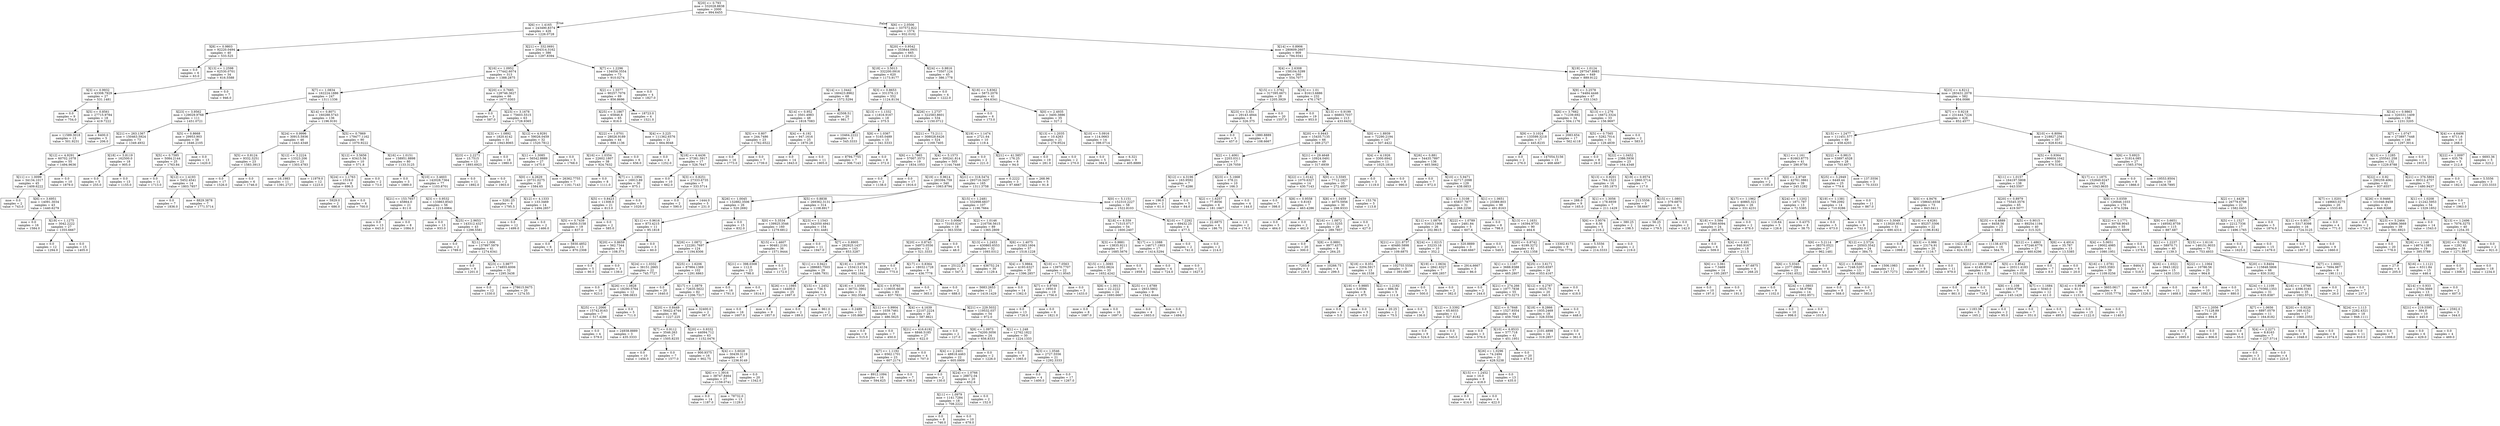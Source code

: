 digraph Tree {
node [shape=box] ;
0 [label="X[20] <= 0.793\nmse = 332028.8838\nsamples = 2000\nvalue = 994.6455"] ;
1 [label="X[6] <= 1.4165\nmse = 243490.8374\nsamples = 426\nvalue = 1226.0728"] ;
0 -> 1 [labeldistance=2.5, labelangle=45, headlabel="True"] ;
2 [label="X[8] <= 0.9803\nmse = 92220.0494\nsamples = 40\nvalue = 533.525"] ;
1 -> 2 ;
3 [label="mse = 0.0\nsamples = 6\nvalue = 63.0"] ;
2 -> 3 ;
4 [label="X[13] <= 1.2598\nmse = 62530.0701\nsamples = 34\nvalue = 616.5588"] ;
2 -> 4 ;
5 [label="X[3] <= 0.9932\nmse = 43308.7929\nsamples = 27\nvalue = 531.1481"] ;
4 -> 5 ;
6 [label="mse = 0.0\nsamples = 9\nvalue = 754.0"] ;
5 -> 6 ;
7 [label="X[5] <= 0.8561\nmse = 27715.9784\nsamples = 18\nvalue = 419.7222"] ;
5 -> 7 ;
8 [label="mse = 11589.3018\nsamples = 13\nvalue = 501.9231"] ;
7 -> 8 ;
9 [label="mse = 6400.0\nsamples = 5\nvalue = 206.0"] ;
7 -> 9 ;
10 [label="mse = 0.0\nsamples = 7\nvalue = 946.0"] ;
4 -> 10 ;
11 [label="X[21] <= 332.0691\nmse = 204314.3162\nsamples = 386\nvalue = 1297.8394"] ;
1 -> 11 ;
12 [label="X[16] <= 1.0952\nmse = 177442.6074\nsamples = 313\nvalue = 1388.2875"] ;
11 -> 12 ;
13 [label="X[7] <= 1.0834\nmse = 162224.1886\nsamples = 247\nvalue = 1311.1336"] ;
12 -> 13 ;
14 [label="X[23] <= 3.9562\nmse = 129029.9768\nsamples = 111\nvalue = 1451.0721"] ;
13 -> 14 ;
15 [label="X[21] <= 263.1367\nmse = 150463.5924\nsamples = 73\nvalue = 1349.4932"] ;
14 -> 15 ;
16 [label="X[12] <= 4.9291\nmse = 60702.1078\nsamples = 55\nvalue = 1494.9636"] ;
15 -> 16 ;
17 [label="X[11] <= 1.0099\nmse = 34134.1017\nsamples = 45\nvalue = 1409.6222"] ;
16 -> 17 ;
18 [label="mse = 0.0\nsamples = 2\nvalue = 743.0"] ;
17 -> 18 ;
19 [label="X[6] <= 3.6951\nmse = 14091.3034\nsamples = 43\nvalue = 1440.6279"] ;
17 -> 19 ;
20 [label="mse = 0.0\nsamples = 16\nvalue = 1584.0"] ;
19 -> 20 ;
21 [label="X[19] <= 1.1275\nmse = 3042.2222\nsamples = 27\nvalue = 1355.6667"] ;
19 -> 21 ;
22 [label="mse = 0.0\nsamples = 12\nvalue = 1294.0"] ;
21 -> 22 ;
23 [label="mse = 0.0\nsamples = 15\nvalue = 1405.0"] ;
21 -> 23 ;
24 [label="mse = 0.0\nsamples = 10\nvalue = 1879.0"] ;
16 -> 24 ;
25 [label="X[18] <= 5.8119\nmse = 162500.0\nsamples = 18\nvalue = 905.0"] ;
15 -> 25 ;
26 [label="mse = 0.0\nsamples = 5\nvalue = 255.0"] ;
25 -> 26 ;
27 [label="mse = 0.0\nsamples = 13\nvalue = 1155.0"] ;
25 -> 27 ;
28 [label="X[5] <= 0.8668\nmse = 29953.903\nsamples = 38\nvalue = 1646.2105"] ;
14 -> 28 ;
29 [label="X[5] <= 0.7585\nmse = 5084.2144\nsamples = 25\nvalue = 1763.84"] ;
28 -> 29 ;
30 [label="mse = 0.0\nsamples = 11\nvalue = 1713.0"] ;
29 -> 30 ;
31 [label="X[12] <= 1.4193\nmse = 5452.4541\nsamples = 14\nvalue = 1803.7857"] ;
29 -> 31 ;
32 [label="mse = 0.0\nsamples = 7\nvalue = 1836.0"] ;
31 -> 32 ;
33 [label="mse = 8829.3878\nsamples = 7\nvalue = 1771.5714"] ;
31 -> 33 ;
34 [label="mse = 0.0\nsamples = 13\nvalue = 1420.0"] ;
28 -> 34 ;
35 [label="X[14] <= 0.8071\nmse = 160288.5743\nsamples = 136\nvalue = 1196.9191"] ;
13 -> 35 ;
36 [label="X[24] <= 0.9996\nmse = 30915.5936\nsamples = 46\nvalue = 1443.4348"] ;
35 -> 36 ;
37 [label="X[5] <= 0.8124\nmse = 9332.3251\nsamples = 23\nvalue = 1583.3913"] ;
36 -> 37 ;
38 [label="mse = 0.0\nsamples = 17\nvalue = 1526.0"] ;
37 -> 38 ;
39 [label="mse = 0.0\nsamples = 6\nvalue = 1746.0"] ;
37 -> 39 ;
40 [label="X[12] <= 3.2224\nmse = 13323.206\nsamples = 23\nvalue = 1303.4783"] ;
36 -> 40 ;
41 [label="mse = 16.1983\nsamples = 11\nvalue = 1391.2727"] ;
40 -> 41 ;
42 [label="mse = 11979.0\nsamples = 12\nvalue = 1223.0"] ;
40 -> 42 ;
43 [label="X[5] <= 0.7869\nmse = 179477.1162\nsamples = 90\nvalue = 1070.9222"] ;
35 -> 43 ;
44 [label="X[12] <= 3.5656\nmse = 63415.56\nsamples = 10\nvalue = 571.8"] ;
43 -> 44 ;
45 [label="X[24] <= 1.1763\nmse = 1519.0\nsamples = 8\nvalue = 696.5"] ;
44 -> 45 ;
46 [label="mse = 5929.0\nsamples = 2\nvalue = 686.0"] ;
45 -> 46 ;
47 [label="mse = 0.0\nsamples = 6\nvalue = 700.0"] ;
45 -> 47 ;
48 [label="mse = 0.0\nsamples = 2\nvalue = 73.0"] ;
44 -> 48 ;
49 [label="X[16] <= 1.0151\nmse = 158951.8898\nsamples = 80\nvalue = 1133.3125"] ;
43 -> 49 ;
50 [label="mse = 0.0\nsamples = 3\nvalue = 1889.0"] ;
49 -> 50 ;
51 [label="X[10] <= 3.4603\nmse = 142028.7364\nsamples = 77\nvalue = 1103.8701"] ;
49 -> 51 ;
52 [label="X[21] <= 153.7657\nmse = 45864.0\nsamples = 21\nvalue = 811.0"] ;
51 -> 52 ;
53 [label="mse = 0.0\nsamples = 13\nvalue = 643.0"] ;
52 -> 53 ;
54 [label="mse = 0.0\nsamples = 8\nvalue = 1084.0"] ;
52 -> 54 ;
55 [label="X[3] <= 0.9532\nmse = 133863.8543\nsamples = 56\nvalue = 1213.6964"] ;
51 -> 55 ;
56 [label="mse = 0.0\nsamples = 13\nvalue = 933.0"] ;
55 -> 56 ;
57 [label="X[25] <= 2.9653\nmse = 143312.4327\nsamples = 43\nvalue = 1298.5581"] ;
55 -> 57 ;
58 [label="mse = 0.0\nsamples = 2\nvalue = 1789.0"] ;
57 -> 58 ;
59 [label="X[11] <= 1.006\nmse = 137997.5979\nsamples = 41\nvalue = 1274.6341"] ;
57 -> 59 ;
60 [label="mse = 0.0\nsamples = 9\nvalue = 1201.0"] ;
59 -> 60 ;
61 [label="X[23] <= 3.9877\nmse = 174855.6006\nsamples = 32\nvalue = 1295.3438"] ;
59 -> 61 ;
62 [label="mse = 0.0\nsamples = 12\nvalue = 1330.0"] ;
61 -> 62 ;
63 [label="mse = 278615.9475\nsamples = 20\nvalue = 1274.55"] ;
61 -> 63 ;
64 [label="X[20] <= 0.7685\nmse = 128746.3627\nsamples = 66\nvalue = 1677.0303"] ;
12 -> 64 ;
65 [label="mse = 0.0\nsamples = 3\nvalue = 587.0"] ;
64 -> 65 ;
66 [label="X[23] <= 3.1678\nmse = 75603.5515\nsamples = 63\nvalue = 1728.9365"] ;
64 -> 66 ;
67 [label="X[3] <= 1.0892\nmse = 1820.4142\nsamples = 31\nvalue = 1943.8065"] ;
66 -> 67 ;
68 [label="X[23] <= 2.2271\nmse = 15.7515\nsamples = 13\nvalue = 1893.6923"] ;
67 -> 68 ;
69 [label="mse = 0.0\nsamples = 11\nvalue = 1892.0"] ;
68 -> 69 ;
70 [label="mse = 0.0\nsamples = 2\nvalue = 1903.0"] ;
68 -> 70 ;
71 [label="mse = 0.0\nsamples = 18\nvalue = 1980.0"] ;
67 -> 71 ;
72 [label="X[12] <= 4.9291\nmse = 59026.0459\nsamples = 32\nvalue = 1520.7812"] ;
66 -> 72 ;
73 [label="X[1] <= 1.3085\nmse = 56542.8889\nsamples = 27\nvalue = 1475.0"] ;
72 -> 73 ;
74 [label="X[0] <= 4.2629\nmse = 20731.0275\nsamples = 20\nvalue = 1584.65"] ;
73 -> 74 ;
75 [label="mse = 5281.25\nsamples = 6\nvalue = 1795.5"] ;
74 -> 75 ;
76 [label="X[12] <= 4.1333\nmse = 133.3469\nsamples = 14\nvalue = 1494.2857"] ;
74 -> 76 ;
77 [label="mse = 0.0\nsamples = 12\nvalue = 1499.0"] ;
76 -> 77 ;
78 [label="mse = 0.0\nsamples = 2\nvalue = 1466.0"] ;
76 -> 78 ;
79 [label="mse = 26362.7755\nsamples = 7\nvalue = 1161.7143"] ;
73 -> 79 ;
80 [label="mse = 0.0\nsamples = 5\nvalue = 1768.0"] ;
72 -> 80 ;
81 [label="X[7] <= 1.2296\nmse = 134056.3554\nsamples = 73\nvalue = 910.0274"] ;
11 -> 81 ;
82 [label="X[2] <= 1.5577\nmse = 90257.7076\nsamples = 69\nvalue = 856.8696"] ;
81 -> 82 ;
83 [label="X[25] <= 3.1867\nmse = 65846.8\nsamples = 65\nvalue = 816.0"] ;
82 -> 83 ;
84 [label="X[22] <= 1.0701\nmse = 28026.9189\nsamples = 44\nvalue = 888.1136"] ;
83 -> 84 ;
85 [label="X[16] <= 1.0354\nmse = 22602.1807\nsamples = 38\nvalue = 924.7632"] ;
84 -> 85 ;
86 [label="mse = 0.0\nsamples = 8\nvalue = 1111.0"] ;
85 -> 86 ;
87 [label="X[7] <= 1.1954\nmse = 16913.89\nsamples = 30\nvalue = 875.1"] ;
85 -> 87 ;
88 [label="X[5] <= 0.8423\nmse = 11308.0\nsamples = 21\nvalue = 813.0"] ;
87 -> 88 ;
89 [label="X[5] <= 0.7439\nmse = 6450.3158\nsamples = 19\nvalue = 837.0"] ;
88 -> 89 ;
90 [label="mse = 0.0\nsamples = 6\nvalue = 765.0"] ;
89 -> 90 ;
91 [label="mse = 5930.4852\nsamples = 13\nvalue = 870.2308"] ;
89 -> 91 ;
92 [label="mse = 0.0\nsamples = 2\nvalue = 585.0"] ;
88 -> 92 ;
93 [label="mse = 0.0\nsamples = 9\nvalue = 1020.0"] ;
87 -> 93 ;
94 [label="mse = 0.0\nsamples = 6\nvalue = 656.0"] ;
84 -> 94 ;
95 [label="X[4] <= 3.225\nmse = 111362.6576\nsamples = 21\nvalue = 664.9048"] ;
83 -> 95 ;
96 [label="mse = 0.0\nsamples = 4\nvalue = 1252.0"] ;
95 -> 96 ;
97 [label="X[18] <= 4.4436\nmse = 37381.5917\nsamples = 17\nvalue = 526.7647"] ;
95 -> 97 ;
98 [label="mse = 0.0\nsamples = 10\nvalue = 662.0"] ;
97 -> 98 ;
99 [label="X[3] <= 0.8251\nmse = 27333.6735\nsamples = 7\nvalue = 333.5714"] ;
97 -> 99 ;
100 [label="mse = 0.0\nsamples = 2\nvalue = 590.0"] ;
99 -> 100 ;
101 [label="mse = 1444.0\nsamples = 5\nvalue = 231.0"] ;
99 -> 101 ;
102 [label="mse = 18723.0\nsamples = 4\nvalue = 1521.0"] ;
82 -> 102 ;
103 [label="mse = 0.0\nsamples = 4\nvalue = 1827.0"] ;
81 -> 103 ;
104 [label="X[6] <= 2.0506\nmse = 337572.822\nsamples = 1574\nvalue = 932.0102"] ;
0 -> 104 [labeldistance=2.5, labelangle=-45, headlabel="False"] ;
105 [label="X[20] <= 0.9542\nmse = 353844.0931\nsamples = 665\nvalue = 1120.612"] ;
104 -> 105 ;
106 [label="X[18] <= 3.5013\nmse = 332200.0916\nsamples = 620\nvalue = 1173.9177"] ;
105 -> 106 ;
107 [label="X[14] <= 1.0442\nmse = 160423.8962\nsamples = 68\nvalue = 1572.5294"] ;
106 -> 107 ;
108 [label="X[14] <= 0.952\nmse = 3501.4983\nsamples = 48\nvalue = 1818.7083"] ;
107 -> 108 ;
109 [label="X[5] <= 0.807\nmse = 244.7486\nsamples = 23\nvalue = 1762.6522"] ;
108 -> 109 ;
110 [label="mse = 0.0\nsamples = 16\nvalue = 1773.0"] ;
109 -> 110 ;
111 [label="mse = 0.0\nsamples = 7\nvalue = 1739.0"] ;
109 -> 111 ;
112 [label="X[4] <= 6.192\nmse = 947.1616\nsamples = 25\nvalue = 1870.28"] ;
108 -> 112 ;
113 [label="mse = 0.0\nsamples = 14\nvalue = 1843.0"] ;
112 -> 113 ;
114 [label="mse = 0.0\nsamples = 11\nvalue = 1905.0"] ;
112 -> 114 ;
115 [label="mse = 42508.51\nsamples = 20\nvalue = 981.7"] ;
107 -> 115 ;
116 [label="X[3] <= 0.8653\nmse = 331376.13\nsamples = 552\nvalue = 1124.8134"] ;
106 -> 116 ;
117 [label="X[13] <= 1.1332\nmse = 11816.9167\nsamples = 18\nvalue = 375.5"] ;
116 -> 117 ;
118 [label="mse = 10464.2222\nsamples = 3\nvalue = 545.3333"] ;
117 -> 118 ;
119 [label="X[8] <= 1.0367\nmse = 5165.0489\nsamples = 15\nvalue = 341.5333"] ;
117 -> 119 ;
120 [label="mse = 8794.7755\nsamples = 7\nvalue = 306.7143"] ;
119 -> 120 ;
121 [label="mse = 0.0\nsamples = 8\nvalue = 372.0"] ;
119 -> 121 ;
122 [label="X[26] <= 1.2737\nmse = 322583.8601\nsamples = 534\nvalue = 1150.0712"] ;
116 -> 122 ;
123 [label="X[21] <= 73.2111\nmse = 308028.6426\nsamples = 524\nvalue = 1169.7405"] ;
122 -> 123 ;
124 [label="X[6] <= 1.7665\nmse = 57007.3573\nsamples = 19\nvalue = 1834.1053"] ;
123 -> 124 ;
125 [label="mse = 0.0\nsamples = 2\nvalue = 1138.0"] ;
124 -> 125 ;
126 [label="mse = 0.0\nsamples = 17\nvalue = 1916.0"] ;
124 -> 126 ;
127 [label="X[4] <= 5.1573\nmse = 300241.814\nsamples = 505\nvalue = 1144.7446"] ;
123 -> 127 ;
128 [label="X[19] <= 0.9614\nmse = 283394.759\nsamples = 340\nvalue = 1063.8794"] ;
127 -> 128 ;
129 [label="X[26] <= 1.0045\nmse = 132882.3506\nsamples = 26\nvalue = 520.2692"] ;
128 -> 129 ;
130 [label="X[11] <= 0.9616\nmse = 873.4215\nsamples = 11\nvalue = 95.1818"] ;
129 -> 130 ;
131 [label="X[20] <= 0.8659\nmse = 562.7344\nsamples = 8\nvalue = 108.375"] ;
130 -> 131 ;
132 [label="mse = 0.0\nsamples = 5\nvalue = 90.0"] ;
131 -> 132 ;
133 [label="mse = 0.0\nsamples = 3\nvalue = 139.0"] ;
131 -> 133 ;
134 [label="mse = 0.0\nsamples = 3\nvalue = 60.0"] ;
130 -> 134 ;
135 [label="mse = 0.0\nsamples = 15\nvalue = 832.0"] ;
129 -> 135 ;
136 [label="X[5] <= 0.8838\nmse = 269362.3131\nsamples = 314\nvalue = 1108.8917"] ;
128 -> 136 ;
137 [label="X[0] <= 5.3534\nmse = 139925.3546\nsamples = 160\nvalue = 1279.6812"] ;
136 -> 137 ;
138 [label="X[26] <= 1.0872\nmse = 122281.7697\nsamples = 124\nvalue = 1194.8306"] ;
137 -> 138 ;
139 [label="X[24] <= 1.0332\nmse = 36151.2665\nsamples = 22\nvalue = 745.7727"] ;
138 -> 139 ;
140 [label="mse = 0.0\nsamples = 10\nvalue = 923.0"] ;
139 -> 140 ;
141 [label="X[26] <= 1.0828\nmse = 18290.5764\nsamples = 12\nvalue = 598.0833"] ;
139 -> 141 ;
142 [label="X[25] <= 1.2066\nmse = 15742.8163\nsamples = 7\nvalue = 517.4286"] ;
141 -> 142 ;
143 [label="mse = 0.0\nsamples = 4\nvalue = 579.0"] ;
142 -> 143 ;
144 [label="mse = 24938.8889\nsamples = 3\nvalue = 435.3333"] ;
142 -> 144 ;
145 [label="mse = 0.0\nsamples = 5\nvalue = 711.0"] ;
141 -> 145 ;
146 [label="X[25] <= 1.6206\nmse = 87984.1369\nsamples = 102\nvalue = 1291.6863"] ;
138 -> 146 ;
147 [label="mse = 0.0\nsamples = 20\nvalue = 1640.0"] ;
146 -> 147 ;
148 [label="X[17] <= 1.0879\nmse = 72635.5622\nsamples = 82\nvalue = 1206.7317"] ;
146 -> 148 ;
149 [label="X[20] <= 0.8449\nmse = 56422.4744\nsamples = 80\nvalue = 1227.225"] ;
148 -> 149 ;
150 [label="X[7] <= 0.9112\nmse = 3546.263\nsamples = 17\nvalue = 1505.8235"] ;
149 -> 150 ;
151 [label="mse = 0.0\nsamples = 10\nvalue = 1456.0"] ;
150 -> 151 ;
152 [label="mse = 0.0\nsamples = 7\nvalue = 1577.0"] ;
150 -> 152 ;
153 [label="X[20] <= 0.9332\nmse = 44094.712\nsamples = 63\nvalue = 1152.0476"] ;
149 -> 153 ;
154 [label="mse = 900.9375\nsamples = 16\nvalue = 902.75"] ;
153 -> 154 ;
155 [label="X[4] <= 3.6028\nmse = 30439.3119\nsamples = 47\nvalue = 1236.9149"] ;
153 -> 155 ;
156 [label="X[6] <= 1.3916\nmse = 38747.8464\nsamples = 27\nvalue = 1159.0741"] ;
155 -> 156 ;
157 [label="mse = 0.0\nsamples = 14\nvalue = 1187.0"] ;
156 -> 157 ;
158 [label="mse = 78732.0\nsamples = 13\nvalue = 1129.0"] ;
156 -> 158 ;
159 [label="mse = 0.0\nsamples = 20\nvalue = 1342.0"] ;
155 -> 159 ;
160 [label="mse = 32400.0\nsamples = 2\nvalue = 387.0"] ;
148 -> 160 ;
161 [label="X[15] <= 1.4607\nmse = 90481.2191\nsamples = 36\nvalue = 1571.9444"] ;
137 -> 161 ;
162 [label="X[21] <= 398.0308\nmse = 112.0\nsamples = 23\nvalue = 1798.0"] ;
161 -> 162 ;
163 [label="mse = 0.0\nsamples = 16\nvalue = 1791.0"] ;
162 -> 163 ;
164 [label="mse = 0.0\nsamples = 7\nvalue = 1814.0"] ;
162 -> 164 ;
165 [label="mse = 0.0\nsamples = 13\nvalue = 1172.0"] ;
161 -> 165 ;
166 [label="X[23] <= 1.1543\nmse = 342050.4941\nsamples = 154\nvalue = 931.4481"] ;
136 -> 166 ;
167 [label="mse = 0.0\nsamples = 11\nvalue = 1947.0"] ;
166 -> 167 ;
168 [label="X[7] <= 0.8905\nmse = 282925.1437\nsamples = 143\nvalue = 853.3287"] ;
166 -> 168 ;
169 [label="X[11] <= 0.9421\nmse = 288683.7503\nsamples = 29\nvalue = 1486.7931"] ;
168 -> 169 ;
170 [label="X[26] <= 1.1985\nmse = 14400.0\nsamples = 25\nvalue = 1697.0"] ;
169 -> 170 ;
171 [label="mse = 0.0\nsamples = 16\nvalue = 1607.0"] ;
170 -> 171 ;
172 [label="mse = 0.0\nsamples = 9\nvalue = 1857.0"] ;
170 -> 172 ;
173 [label="X[15] <= 1.2452\nmse = 736.5\nsamples = 4\nvalue = 173.0"] ;
169 -> 173 ;
174 [label="mse = 0.0\nsamples = 2\nvalue = 189.0"] ;
173 -> 174 ;
175 [label="mse = 961.0\nsamples = 2\nvalue = 157.0"] ;
173 -> 175 ;
176 [label="X[19] <= 1.0979\nmse = 153413.4134\nsamples = 114\nvalue = 692.1842"] ;
168 -> 176 ;
177 [label="X[19] <= 1.0356\nmse = 36731.3902\nsamples = 31\nvalue = 302.3548"] ;
176 -> 177 ;
178 [label="mse = 0.2489\nsamples = 15\nvalue = 105.8667"] ;
177 -> 178 ;
179 [label="X[11] <= 0.9904\nmse = 1039.7461\nsamples = 16\nvalue = 486.5625"] ;
177 -> 179 ;
180 [label="mse = 0.0\nsamples = 9\nvalue = 515.0"] ;
179 -> 180 ;
181 [label="mse = 0.0\nsamples = 7\nvalue = 450.0"] ;
179 -> 181 ;
182 [label="X[3] <= 0.9763\nmse = 119035.6638\nsamples = 83\nvalue = 837.7831"] ;
176 -> 182 ;
183 [label="X[4] <= 4.1639\nmse = 22107.2224\nsamples = 29\nvalue = 587.8621"] ;
182 -> 183 ;
184 [label="X[21] <= 416.6192\nmse = 6846.5185\nsamples = 27\nvalue = 622.0"] ;
183 -> 184 ;
185 [label="X[7] <= 1.1192\nmse = 6562.1701\nsamples = 23\nvalue = 607.2174"] ;
184 -> 185 ;
186 [label="mse = 8912.1094\nsamples = 16\nvalue = 594.625"] ;
185 -> 186 ;
187 [label="mse = 0.0\nsamples = 7\nvalue = 636.0"] ;
185 -> 187 ;
188 [label="mse = 0.0\nsamples = 4\nvalue = 707.0"] ;
184 -> 188 ;
189 [label="mse = 0.0\nsamples = 2\nvalue = 127.0"] ;
183 -> 189 ;
190 [label="X[21] <= 229.5032\nmse = 119532.037\nsamples = 54\nvalue = 972.0"] ;
182 -> 190 ;
191 [label="X[8] <= 1.0973\nmse = 74200.3056\nsamples = 24\nvalue = 656.8333"] ;
190 -> 191 ;
192 [label="X[4] <= 2.2401\nmse = 48818.4463\nsamples = 22\nvalue = 605.0909"] ;
191 -> 192 ;
193 [label="mse = 0.0\nsamples = 2\nvalue = 130.0"] ;
192 -> 193 ;
194 [label="X[24] <= 1.0766\nmse = 28872.04\nsamples = 20\nvalue = 652.6"] ;
192 -> 194 ;
195 [label="X[11] <= 1.0979\nmse = 1141.7284\nsamples = 18\nvalue = 708.2222"] ;
194 -> 195 ;
196 [label="mse = 0.0\nsamples = 8\nvalue = 746.0"] ;
195 -> 196 ;
197 [label="mse = 0.0\nsamples = 10\nvalue = 678.0"] ;
195 -> 197 ;
198 [label="mse = 0.0\nsamples = 2\nvalue = 152.0"] ;
194 -> 198 ;
199 [label="mse = 0.0\nsamples = 2\nvalue = 1226.0"] ;
191 -> 199 ;
200 [label="X[1] <= 1.248\nmse = 12762.1822\nsamples = 30\nvalue = 1224.1333"] ;
190 -> 200 ;
201 [label="mse = 0.0\nsamples = 9\nvalue = 1065.0"] ;
200 -> 201 ;
202 [label="X[3] <= 1.0546\nmse = 2727.5556\nsamples = 21\nvalue = 1292.3333"] ;
200 -> 202 ;
203 [label="mse = 0.0\nsamples = 4\nvalue = 1400.0"] ;
202 -> 203 ;
204 [label="mse = 0.0\nsamples = 17\nvalue = 1267.0"] ;
202 -> 204 ;
205 [label="X[21] <= 318.5474\nmse = 293716.3437\nsamples = 165\nvalue = 1311.3758"] ;
127 -> 205 ;
206 [label="X[15] <= 1.2481\nmse = 332998.6837\nsamples = 107\nvalue = 1196.7664"] ;
205 -> 206 ;
207 [label="X[12] <= 3.0068\nmse = 73103.0247\nsamples = 18\nvalue = 363.5556"] ;
206 -> 207 ;
208 [label="X[20] <= 0.8743\nmse = 34973.0556\nsamples = 12\nvalue = 521.3333"] ;
207 -> 208 ;
209 [label="mse = 0.0\nsamples = 3\nvalue = 775.0"] ;
208 -> 209 ;
210 [label="X[17] <= 0.8364\nmse = 18032.1728\nsamples = 9\nvalue = 436.7778"] ;
208 -> 210 ;
211 [label="mse = 0.0\nsamples = 7\nvalue = 365.0"] ;
210 -> 211 ;
212 [label="mse = 0.0\nsamples = 2\nvalue = 688.0"] ;
210 -> 212 ;
213 [label="mse = 0.0\nsamples = 6\nvalue = 48.0"] ;
207 -> 213 ;
214 [label="X[2] <= 1.0146\nmse = 216756.5615\nsamples = 89\nvalue = 1365.2809"] ;
206 -> 214 ;
215 [label="X[13] <= 1.2453\nmse = 430865.6553\nsamples = 32\nvalue = 1093.0312"] ;
214 -> 215 ;
216 [label="mse = 25122.25\nsamples = 2\nvalue = 547.5"] ;
215 -> 216 ;
217 [label="mse = 436752.24\nsamples = 30\nvalue = 1129.4"] ;
215 -> 217 ;
218 [label="X[6] <= 1.4075\nmse = 31583.1604\nsamples = 57\nvalue = 1518.1228"] ;
214 -> 218 ;
219 [label="X[4] <= 5.9864\nmse = 4193.6327\nsamples = 35\nvalue = 1396.2857"] ;
218 -> 219 ;
220 [label="mse = 5683.2653\nsamples = 21\nvalue = 1419.1429"] ;
219 -> 220 ;
221 [label="mse = 0.0\nsamples = 14\nvalue = 1362.0"] ;
219 -> 221 ;
222 [label="X[10] <= 7.0563\nmse = 13970.7707\nsamples = 22\nvalue = 1711.9545"] ;
218 -> 222 ;
223 [label="X[7] <= 0.9769\nmse = 1950.0\nsamples = 19\nvalue = 1756.0"] ;
222 -> 223 ;
224 [label="mse = 0.0\nsamples = 13\nvalue = 1726.0"] ;
223 -> 224 ;
225 [label="mse = 0.0\nsamples = 6\nvalue = 1821.0"] ;
223 -> 225 ;
226 [label="mse = 0.0\nsamples = 3\nvalue = 1433.0"] ;
222 -> 226 ;
227 [label="X[0] <= 5.1151\nmse = 152310.2227\nsamples = 58\nvalue = 1522.8103"] ;
205 -> 227 ;
228 [label="X[18] <= 8.559\nmse = 71515.0717\nsamples = 54\nvalue = 1600.2407"] ;
227 -> 228 ;
229 [label="X[3] <= 0.9881\nmse = 13835.9211\nsamples = 37\nvalue = 1685.5676"] ;
228 -> 229 ;
230 [label="X[15] <= 1.3093\nmse = 5352.0624\nsamples = 33\nvalue = 1652.4242"] ;
229 -> 230 ;
231 [label="X[8] <= 1.0013\nmse = 22.2222\nsamples = 24\nvalue = 1693.6667"] ;
230 -> 231 ;
232 [label="mse = 0.0\nsamples = 8\nvalue = 1687.0"] ;
231 -> 232 ;
233 [label="mse = 0.0\nsamples = 16\nvalue = 1697.0"] ;
231 -> 233 ;
234 [label="X[25] <= 1.6789\nmse = 2933.5802\nsamples = 9\nvalue = 1542.4444"] ;
230 -> 234 ;
235 [label="mse = 0.0\nsamples = 4\nvalue = 1603.0"] ;
234 -> 235 ;
236 [label="mse = 0.0\nsamples = 5\nvalue = 1494.0"] ;
234 -> 236 ;
237 [label="mse = 0.0\nsamples = 4\nvalue = 1959.0"] ;
229 -> 237 ;
238 [label="X[17] <= 1.1088\nmse = 146717.1903\nsamples = 17\nvalue = 1414.5294"] ;
228 -> 238 ;
239 [label="mse = 0.0\nsamples = 4\nvalue = 724.0"] ;
238 -> 239 ;
240 [label="mse = 0.0\nsamples = 13\nvalue = 1627.0"] ;
238 -> 240 ;
241 [label="X[10] <= 7.2292\nmse = 69432.25\nsamples = 4\nvalue = 477.5"] ;
227 -> 241 ;
242 [label="mse = 0.0\nsamples = 2\nvalue = 741.0"] ;
241 -> 242 ;
243 [label="mse = 0.0\nsamples = 2\nvalue = 214.0"] ;
241 -> 243 ;
244 [label="X[19] <= 1.1474\nmse = 2721.64\nsamples = 10\nvalue = 119.4"] ;
122 -> 244 ;
245 [label="mse = 0.0\nsamples = 2\nvalue = 221.0"] ;
244 -> 245 ;
246 [label="X[21] <= 41.5857\nmse = 176.25\nsamples = 8\nvalue = 94.0"] ;
244 -> 246 ;
247 [label="mse = 0.2222\nsamples = 3\nvalue = 97.6667"] ;
246 -> 247 ;
248 [label="mse = 268.96\nsamples = 5\nvalue = 91.8"] ;
246 -> 248 ;
249 [label="X[24] <= 0.9816\nmse = 73507.124\nsamples = 45\nvalue = 386.1778"] ;
105 -> 249 ;
250 [label="mse = 0.0\nsamples = 4\nvalue = 1222.0"] ;
249 -> 250 ;
251 [label="X[18] <= 5.8362\nmse = 5873.2076\nsamples = 41\nvalue = 304.6341"] ;
249 -> 251 ;
252 [label="mse = 0.0\nsamples = 6\nvalue = 173.0"] ;
251 -> 252 ;
253 [label="X[0] <= 2.4935\nmse = 3400.3886\nsamples = 35\nvalue = 327.2"] ;
251 -> 253 ;
254 [label="X[13] <= 1.2035\nmse = 10.4263\nsamples = 21\nvalue = 279.9524"] ;
253 -> 254 ;
255 [label="mse = 0.0\nsamples = 19\nvalue = 281.0"] ;
254 -> 255 ;
256 [label="mse = 0.0\nsamples = 2\nvalue = 270.0"] ;
254 -> 256 ;
257 [label="X[10] <= 5.0916\nmse = 114.0663\nsamples = 14\nvalue = 398.0714"] ;
253 -> 257 ;
258 [label="mse = 0.0\nsamples = 5\nvalue = 384.0"] ;
257 -> 258 ;
259 [label="mse = 6.321\nsamples = 9\nvalue = 405.8889"] ;
257 -> 259 ;
260 [label="X[14] <= 0.8906\nmse = 280609.2607\nsamples = 909\nvalue = 794.0341"] ;
104 -> 260 ;
261 [label="X[4] <= 2.6308\nmse = 158104.5299\nsamples = 260\nvalue = 554.7077"] ;
260 -> 261 ;
262 [label="X[15] <= 1.3762\nmse = 317395.6671\nsamples = 28\nvalue = 1205.3929"] ;
261 -> 262 ;
263 [label="X[23] <= 3.331\nmse = 29143.4844\nsamples = 8\nvalue = 326.375"] ;
262 -> 263 ;
264 [label="mse = 0.0\nsamples = 5\nvalue = 457.0"] ;
263 -> 264 ;
265 [label="mse = 1880.8889\nsamples = 3\nvalue = 108.6667"] ;
263 -> 265 ;
266 [label="mse = 0.0\nsamples = 20\nvalue = 1557.0"] ;
262 -> 266 ;
267 [label="X[16] <= 1.01\nmse = 81613.6886\nsamples = 232\nvalue = 476.1767"] ;
261 -> 267 ;
268 [label="mse = 0.0\nsamples = 19\nvalue = 953.0"] ;
267 -> 268 ;
269 [label="X[13] <= 0.9199\nmse = 66803.7037\nsamples = 213\nvalue = 433.6432"] ;
267 -> 269 ;
270 [label="X[20] <= 0.9443\nmse = 15435.7135\nsamples = 66\nvalue = 269.2727"] ;
269 -> 270 ;
271 [label="X[2] <= 1.4061\nmse = 2203.0311\nsamples = 17\nvalue = 129.7059"] ;
270 -> 271 ;
272 [label="X[12] <= 4.3196\nmse = 163.9592\nsamples = 7\nvalue = 77.4286"] ;
271 -> 272 ;
273 [label="mse = 196.0\nsamples = 2\nvalue = 61.0"] ;
272 -> 273 ;
274 [label="mse = 0.0\nsamples = 5\nvalue = 84.0"] ;
272 -> 274 ;
275 [label="X[23] <= 5.1668\nmse = 378.21\nsamples = 10\nvalue = 166.3"] ;
271 -> 275 ;
276 [label="X[2] <= 1.6257\nmse = 77.8056\nsamples = 6\nvalue = 181.1667"] ;
275 -> 276 ;
277 [label="mse = 22.6875\nsamples = 4\nvalue = 186.75"] ;
276 -> 277 ;
278 [label="mse = 1.0\nsamples = 2\nvalue = 170.0"] ;
276 -> 278 ;
279 [label="mse = 0.0\nsamples = 4\nvalue = 144.0"] ;
275 -> 279 ;
280 [label="X[21] <= 29.4648\nmse = 10924.0491\nsamples = 49\nvalue = 317.6939"] ;
270 -> 280 ;
281 [label="X[22] <= 1.0142\nmse = 1070.6327\nsamples = 14\nvalue = 430.7143"] ;
280 -> 281 ;
282 [label="mse = 0.0\nsamples = 7\nvalue = 398.0"] ;
281 -> 282 ;
283 [label="X[8] <= 0.9558\nmse = 0.8163\nsamples = 7\nvalue = 463.4286"] ;
281 -> 283 ;
284 [label="mse = 0.0\nsamples = 5\nvalue = 464.0"] ;
283 -> 284 ;
285 [label="mse = 0.0\nsamples = 2\nvalue = 462.0"] ;
283 -> 285 ;
286 [label="X[0] <= 3.5595\nmse = 7712.1927\nsamples = 35\nvalue = 272.4857"] ;
280 -> 286 ;
287 [label="X[8] <= 1.0459\nmse = 4075.5956\nsamples = 30\nvalue = 298.9333"] ;
286 -> 287 ;
288 [label="X[16] <= 1.0872\nmse = 3111.5255\nsamples = 28\nvalue = 289.7857"] ;
287 -> 288 ;
289 [label="mse = 0.0\nsamples = 20\nvalue = 300.0"] ;
288 -> 289 ;
290 [label="X[8] <= 0.9891\nmse = 9977.4375\nsamples = 8\nvalue = 264.25"] ;
288 -> 290 ;
291 [label="mse = 7203.0\nsamples = 4\nvalue = 229.0"] ;
290 -> 291 ;
292 [label="mse = 10266.75\nsamples = 4\nvalue = 299.5"] ;
290 -> 292 ;
293 [label="mse = 0.0\nsamples = 2\nvalue = 427.0"] ;
287 -> 293 ;
294 [label="mse = 153.76\nsamples = 5\nvalue = 113.8"] ;
286 -> 294 ;
295 [label="X[0] <= 1.8939\nmse = 72290.2194\nsamples = 147\nvalue = 507.4422"] ;
269 -> 295 ;
296 [label="X[4] <= 4.1926\nmse = 3300.6942\nsamples = 11\nvalue = 1025.1818"] ;
295 -> 296 ;
297 [label="mse = 0.0\nsamples = 3\nvalue = 1119.0"] ;
296 -> 297 ;
298 [label="mse = 0.0\nsamples = 8\nvalue = 990.0"] ;
296 -> 298 ;
299 [label="X[26] <= 0.881\nmse = 54435.7897\nsamples = 136\nvalue = 465.5662"] ;
295 -> 299 ;
300 [label="mse = 0.0\nsamples = 7\nvalue = 972.0"] ;
299 -> 300 ;
301 [label="X[10] <= 5.9471\nmse = 42717.2098\nsamples = 129\nvalue = 438.0853"] ;
299 -> 301 ;
302 [label="X[1] <= 1.3108\nmse = 65837.7877\nsamples = 31\nvalue = 268.2258"] ;
301 -> 302 ;
303 [label="X[11] <= 1.0879\nmse = 51613.1908\nsamples = 26\nvalue = 202.9615"] ;
302 -> 303 ;
304 [label="X[21] <= 221.8737\nmse = 40480.5898\nsamples = 16\nvalue = 109.6875"] ;
303 -> 304 ;
305 [label="X[18] <= 8.051\nmse = 3204.5917\nsamples = 13\nvalue = 44.1538"] ;
304 -> 305 ;
306 [label="X[19] <= 0.9885\nmse = 5.8594\nsamples = 8\nvalue = 1.875"] ;
305 -> 306 ;
307 [label="mse = 0.0\nsamples = 3\nvalue = 5.0"] ;
306 -> 307 ;
308 [label="mse = 0.0\nsamples = 5\nvalue = 0.0"] ;
306 -> 308 ;
309 [label="X[2] <= 1.2182\nmse = 886.56\nsamples = 5\nvalue = 111.8"] ;
305 -> 309 ;
310 [label="mse = 20.25\nsamples = 2\nvalue = 75.5"] ;
309 -> 310 ;
311 [label="mse = 0.0\nsamples = 3\nvalue = 136.0"] ;
309 -> 311 ;
312 [label="mse = 102755.5556\nsamples = 3\nvalue = 393.6667"] ;
304 -> 312 ;
313 [label="X[24] <= 1.0215\nmse = 33233.16\nsamples = 10\nvalue = 352.2"] ;
303 -> 313 ;
314 [label="X[19] <= 1.0634\nmse = 2841.6327\nsamples = 7\nvalue = 466.2857"] ;
313 -> 314 ;
315 [label="mse = 0.0\nsamples = 5\nvalue = 500.0"] ;
314 -> 315 ;
316 [label="mse = 0.0\nsamples = 2\nvalue = 382.0"] ;
314 -> 316 ;
317 [label="mse = 2914.6667\nsamples = 3\nvalue = 86.0"] ;
313 -> 317 ;
318 [label="X[22] <= 1.0789\nmse = 2481.84\nsamples = 5\nvalue = 607.6"] ;
302 -> 318 ;
319 [label="mse = 320.8889\nsamples = 3\nvalue = 646.6667"] ;
318 -> 319 ;
320 [label="mse = 0.0\nsamples = 2\nvalue = 549.0"] ;
318 -> 320 ;
321 [label="X[1] <= 1.0651\nmse = 23389.803\nsamples = 98\nvalue = 491.8163"] ;
301 -> 321 ;
322 [label="mse = 0.0\nsamples = 8\nvalue = 798.0"] ;
321 -> 322 ;
323 [label="X[13] <= 1.1631\nmse = 16394.9733\nsamples = 90\nvalue = 464.6"] ;
321 -> 323 ;
324 [label="X[20] <= 0.8742\nmse = 6199.3272\nsamples = 81\nvalue = 432.1358"] ;
323 -> 324 ;
325 [label="X[1] <= 1.1167\nmse = 3688.9388\nsamples = 57\nvalue = 465.2807"] ;
324 -> 325 ;
326 [label="mse = 0.0\nsamples = 2\nvalue = 244.0"] ;
325 -> 326 ;
327 [label="X[21] <= 274.266\nmse = 1977.7838\nsamples = 55\nvalue = 473.3273"] ;
325 -> 327 ;
328 [label="X[12] <= 3.3392\nmse = 65.6033\nsamples = 11\nvalue = 527.8182"] ;
327 -> 328 ;
329 [label="mse = 0.0\nsamples = 9\nvalue = 524.0"] ;
328 -> 329 ;
330 [label="mse = 0.0\nsamples = 2\nvalue = 545.0"] ;
328 -> 330 ;
331 [label="X[2] <= 0.7848\nmse = 1527.9354\nsamples = 44\nvalue = 459.7045"] ;
327 -> 331 ;
332 [label="mse = 0.0\nsamples = 3\nvalue = 576.0"] ;
331 -> 332 ;
333 [label="X[10] <= 6.8533\nmse = 577.718\nsamples = 41\nvalue = 451.1951"] ;
331 -> 333 ;
334 [label="X[26] <= 1.0296\nmse = 74.2494\nsamples = 21\nvalue = 428.5238"] ;
333 -> 334 ;
335 [label="X[15] <= 1.2452\nmse = 16.0\nsamples = 8\nvalue = 418.0"] ;
334 -> 335 ;
336 [label="mse = 0.0\nsamples = 4\nvalue = 414.0"] ;
335 -> 336 ;
337 [label="mse = 0.0\nsamples = 4\nvalue = 422.0"] ;
335 -> 337 ;
338 [label="mse = 0.0\nsamples = 13\nvalue = 435.0"] ;
334 -> 338 ;
339 [label="mse = 0.0\nsamples = 20\nvalue = 475.0"] ;
333 -> 339 ;
340 [label="X[25] <= 3.6171\nmse = 3355.6597\nsamples = 24\nvalue = 353.4167"] ;
324 -> 340 ;
341 [label="X[12] <= 4.2787\nmse = 3025.75\nsamples = 20\nvalue = 340.5"] ;
340 -> 341 ;
342 [label="X[18] <= 8.2866\nmse = 1935.2469\nsamples = 18\nvalue = 328.5556"] ;
341 -> 342 ;
343 [label="mse = 2101.4898\nsamples = 14\nvalue = 319.2857"] ;
342 -> 343 ;
344 [label="mse = 0.0\nsamples = 4\nvalue = 361.0"] ;
342 -> 344 ;
345 [label="mse = 0.0\nsamples = 2\nvalue = 448.0"] ;
341 -> 345 ;
346 [label="mse = 0.0\nsamples = 4\nvalue = 418.0"] ;
340 -> 346 ;
347 [label="mse = 13302.6173\nsamples = 9\nvalue = 756.7778"] ;
323 -> 347 ;
348 [label="X[19] <= 1.0124\nmse = 297547.8983\nsamples = 649\nvalue = 889.9122"] ;
260 -> 348 ;
349 [label="X[9] <= 3.2578\nmse = 74484.4446\nsamples = 67\nvalue = 333.1343"] ;
348 -> 349 ;
350 [label="X[6] <= 3.7662\nmse = 71239.692\nsamples = 34\nvalue = 504.1176"] ;
349 -> 350 ;
351 [label="X[9] <= 3.1024\nmse = 133599.3218\nsamples = 17\nvalue = 445.8235"] ;
350 -> 351 ;
352 [label="mse = 0.0\nsamples = 2\nvalue = 276.0"] ;
351 -> 352 ;
353 [label="mse = 147054.5156\nsamples = 15\nvalue = 468.4667"] ;
351 -> 353 ;
354 [label="mse = 2083.654\nsamples = 17\nvalue = 562.4118"] ;
350 -> 354 ;
355 [label="X[13] <= 1.276\nmse = 16672.3324\nsamples = 33\nvalue = 156.9697"] ;
349 -> 355 ;
356 [label="X[5] <= 0.7565\nmse = 5282.7014\nsamples = 31\nvalue = 129.4839"] ;
355 -> 356 ;
357 [label="mse = 0.0\nsamples = 8\nvalue = 29.0"] ;
356 -> 357 ;
358 [label="X[22] <= 1.0452\nmse = 2386.5936\nsamples = 23\nvalue = 164.4348"] ;
356 -> 358 ;
359 [label="X[13] <= 0.9201\nmse = 764.1523\nsamples = 16\nvalue = 185.1875"] ;
358 -> 359 ;
360 [label="mse = 288.0\nsamples = 9\nvalue = 165.0"] ;
359 -> 360 ;
361 [label="X[1] <= 1.3056\nmse = 178.6939\nsamples = 7\nvalue = 211.1429"] ;
359 -> 361 ;
362 [label="X[6] <= 3.9576\nmse = 8.56\nsamples = 5\nvalue = 216.2"] ;
361 -> 362 ;
363 [label="mse = 5.5556\nsamples = 3\nvalue = 214.3333"] ;
362 -> 363 ;
364 [label="mse = 0.0\nsamples = 2\nvalue = 219.0"] ;
362 -> 364 ;
365 [label="mse = 380.25\nsamples = 2\nvalue = 198.5"] ;
361 -> 365 ;
366 [label="X[19] <= 0.9574\nmse = 2860.5714\nsamples = 7\nvalue = 117.0"] ;
358 -> 366 ;
367 [label="mse = 213.5556\nsamples = 3\nvalue = 58.6667"] ;
366 -> 367 ;
368 [label="X[15] <= 1.0801\nmse = 379.6875\nsamples = 4\nvalue = 160.75"] ;
366 -> 368 ;
369 [label="mse = 56.25\nsamples = 2\nvalue = 179.5"] ;
368 -> 369 ;
370 [label="mse = 0.0\nsamples = 2\nvalue = 142.0"] ;
368 -> 370 ;
371 [label="mse = 0.0\nsamples = 2\nvalue = 583.0"] ;
355 -> 371 ;
372 [label="X[23] <= 4.8212\nmse = 283431.2078\nsamples = 582\nvalue = 954.0086"] ;
348 -> 372 ;
373 [label="X[7] <= 0.9218\nmse = 231444.7224\nsamples = 426\nvalue = 852.4577"] ;
372 -> 373 ;
374 [label="X[15] <= 1.2477\nmse = 111451.577\nsamples = 69\nvalue = 458.4203"] ;
373 -> 374 ;
375 [label="X[1] <= 1.161\nmse = 81663.8775\nsamples = 41\nvalue = 290.9756"] ;
374 -> 375 ;
376 [label="mse = 0.0\nsamples = 2\nvalue = 1185.0"] ;
375 -> 376 ;
377 [label="X[0] <= 2.9749\nmse = 42761.0861\nsamples = 39\nvalue = 245.1282"] ;
375 -> 377 ;
378 [label="X[17] <= 1.1962\nmse = 40865.321\nsamples = 26\nvalue = 331.4231"] ;
377 -> 378 ;
379 [label="X[18] <= 3.584\nmse = 17300.6094\nsamples = 24\nvalue = 285.875"] ;
378 -> 379 ;
380 [label="mse = 0.0\nsamples = 6\nvalue = 509.0"] ;
379 -> 380 ;
381 [label="X[4] <= 6.491\nmse = 940.9167\nsamples = 18\nvalue = 211.5"] ;
379 -> 381 ;
382 [label="X[6] <= 3.061\nmse = 7.3469\nsamples = 14\nvalue = 195.2857"] ;
381 -> 382 ;
383 [label="mse = 0.0\nsamples = 10\nvalue = 197.0"] ;
382 -> 383 ;
384 [label="mse = 0.0\nsamples = 4\nvalue = 191.0"] ;
382 -> 384 ;
385 [label="mse = 67.6875\nsamples = 4\nvalue = 268.25"] ;
381 -> 385 ;
386 [label="mse = 0.0\nsamples = 2\nvalue = 878.0"] ;
378 -> 386 ;
387 [label="X[24] <= 1.1202\nmse = 1871.787\nsamples = 13\nvalue = 72.5385"] ;
377 -> 387 ;
388 [label="mse = 116.64\nsamples = 5\nvalue = 126.6"] ;
387 -> 388 ;
389 [label="mse = 0.4375\nsamples = 8\nvalue = 38.75"] ;
387 -> 389 ;
390 [label="X[22] <= 0.9815\nmse = 53897.4528\nsamples = 28\nvalue = 703.6071"] ;
374 -> 390 ;
391 [label="X[25] <= 3.2949\nmse = 6449.44\nsamples = 25\nvalue = 779.6"] ;
390 -> 391 ;
392 [label="X[19] <= 1.1381\nmse = 799.2092\nsamples = 14\nvalue = 710.9286"] ;
391 -> 392 ;
393 [label="mse = 0.0\nsamples = 5\nvalue = 673.0"] ;
392 -> 393 ;
394 [label="mse = 0.0\nsamples = 9\nvalue = 732.0"] ;
392 -> 394 ;
395 [label="mse = 0.0\nsamples = 11\nvalue = 867.0"] ;
391 -> 395 ;
396 [label="mse = 137.5556\nsamples = 3\nvalue = 70.3333"] ;
390 -> 396 ;
397 [label="X[10] <= 6.8094\nmse = 218827.2561\nsamples = 357\nvalue = 928.6162"] ;
373 -> 397 ;
398 [label="X[5] <= 0.9364\nmse = 196604.1042\nsamples = 330\nvalue = 876.5182"] ;
397 -> 398 ;
399 [label="X[11] <= 1.0157\nmse = 164197.5808\nsamples = 138\nvalue = 643.5507"] ;
398 -> 399 ;
400 [label="X[0] <= 4.9476\nmse = 158643.6558\nsamples = 73\nvalue = 843.0411"] ;
399 -> 400 ;
401 [label="X[0] <= 3.3049\nmse = 113020.9512\nsamples = 51\nvalue = 690.4314"] ;
400 -> 401 ;
402 [label="X[6] <= 5.2114\nmse = 38370.0521\nsamples = 27\nvalue = 962.1481"] ;
401 -> 402 ;
403 [label="X[6] <= 5.0345\nmse = 2377.0964\nsamples = 23\nvalue = 1041.6522"] ;
402 -> 403 ;
404 [label="mse = 0.0\nsamples = 9\nvalue = 1102.0"] ;
403 -> 404 ;
405 [label="X[24] <= 1.0803\nmse = 58.9796\nsamples = 14\nvalue = 1002.8571"] ;
403 -> 405 ;
406 [label="mse = 0.0\nsamples = 10\nvalue = 998.0"] ;
405 -> 406 ;
407 [label="mse = 0.0\nsamples = 4\nvalue = 1015.0"] ;
405 -> 407 ;
408 [label="mse = 0.0\nsamples = 4\nvalue = 505.0"] ;
402 -> 408 ;
409 [label="X[12] <= 2.5724\nmse = 20503.3542\nsamples = 24\nvalue = 384.75"] ;
401 -> 409 ;
410 [label="X[2] <= 0.8566\nmse = 7248.5207\nsamples = 13\nvalue = 500.6923"] ;
409 -> 410 ;
411 [label="mse = 0.0\nsamples = 8\nvalue = 568.0"] ;
410 -> 411 ;
412 [label="mse = 0.0\nsamples = 5\nvalue = 393.0"] ;
410 -> 412 ;
413 [label="mse = 1506.1983\nsamples = 11\nvalue = 247.7273"] ;
409 -> 413 ;
414 [label="X[10] <= 4.6261\nmse = 85257.3306\nsamples = 22\nvalue = 1196.8182"] ;
400 -> 414 ;
415 [label="mse = 0.0\nsamples = 2\nvalue = 1998.0"] ;
414 -> 415 ;
416 [label="X[13] <= 0.986\nmse = 23174.91\nsamples = 20\nvalue = 1116.7"] ;
414 -> 416 ;
417 [label="mse = 0.0\nsamples = 9\nvalue = 1285.0"] ;
416 -> 417 ;
418 [label="mse = 0.0\nsamples = 11\nvalue = 979.0"] ;
416 -> 418 ;
419 [label="X[20] <= 0.8979\nmse = 75545.3576\nsamples = 65\nvalue = 419.5077"] ;
399 -> 419 ;
420 [label="X[25] <= 4.4889\nmse = 8458.56\nsamples = 25\nvalue = 586.2"] ;
419 -> 420 ;
421 [label="mse = 1422.2222\nsamples = 9\nvalue = 624.3333"] ;
420 -> 421 ;
422 [label="mse = 11138.4375\nsamples = 16\nvalue = 564.75"] ;
420 -> 422 ;
423 [label="X[5] <= 0.9015\nmse = 89254.1194\nsamples = 40\nvalue = 315.325"] ;
419 -> 423 ;
424 [label="X[12] <= 1.4863\nmse = 67246.6776\nsamples = 27\nvalue = 460.6296"] ;
423 -> 424 ;
425 [label="X[21] <= 186.8716\nmse = 4145.8594\nsamples = 8\nvalue = 811.125"] ;
424 -> 425 ;
426 [label="mse = 0.0\nsamples = 5\nvalue = 861.0"] ;
425 -> 426 ;
427 [label="mse = 0.0\nsamples = 3\nvalue = 728.0"] ;
425 -> 427 ;
428 [label="X[5] <= 0.8542\nmse = 20311.4183\nsamples = 19\nvalue = 313.0526"] ;
424 -> 428 ;
429 [label="X[8] <= 1.108\nmse = 1850.9796\nsamples = 7\nvalue = 145.1429"] ;
428 -> 429 ;
430 [label="mse = 1183.36\nsamples = 5\nvalue = 165.2"] ;
429 -> 430 ;
431 [label="mse = 0.0\nsamples = 2\nvalue = 95.0"] ;
429 -> 431 ;
432 [label="X[7] <= 1.1684\nmse = 5040.0\nsamples = 12\nvalue = 411.0"] ;
428 -> 432 ;
433 [label="mse = 0.0\nsamples = 7\nvalue = 351.0"] ;
432 -> 433 ;
434 [label="mse = 0.0\nsamples = 5\nvalue = 495.0"] ;
432 -> 434 ;
435 [label="X[6] <= 4.4914\nmse = 35.787\nsamples = 13\nvalue = 13.5385"] ;
423 -> 435 ;
436 [label="mse = 0.0\nsamples = 7\nvalue = 8.0"] ;
435 -> 436 ;
437 [label="mse = 0.0\nsamples = 6\nvalue = 20.0"] ;
435 -> 437 ;
438 [label="X[17] <= 1.1875\nmse = 152849.0247\nsamples = 192\nvalue = 1043.9635"] ;
398 -> 438 ;
439 [label="X[0] <= 3.0359\nmse = 126846.1033\nsamples = 170\nvalue = 974.3294"] ;
438 -> 439 ;
440 [label="X[22] <= 1.1771\nmse = 30768.9045\nsamples = 55\nvalue = 1155.4909"] ;
439 -> 440 ;
441 [label="X[4] <= 5.0651\nmse = 19002.4985\nsamples = 41\nvalue = 1080.1951"] ;
440 -> 441 ;
442 [label="X[16] <= 1.0781\nmse = 2503.3583\nsamples = 39\nvalue = 1109.0256"] ;
441 -> 442 ;
443 [label="X[14] <= 0.9949\nmse = 81.0\nsamples = 30\nvalue = 1131.0"] ;
442 -> 443 ;
444 [label="mse = 0.0\nsamples = 15\nvalue = 1122.0"] ;
443 -> 444 ;
445 [label="mse = 0.0\nsamples = 15\nvalue = 1140.0"] ;
443 -> 445 ;
446 [label="mse = 3603.0617\nsamples = 9\nvalue = 1035.7778"] ;
442 -> 446 ;
447 [label="mse = 8464.0\nsamples = 2\nvalue = 518.0"] ;
441 -> 447 ;
448 [label="mse = 0.0\nsamples = 14\nvalue = 1376.0"] ;
440 -> 448 ;
449 [label="X[9] <= 3.6651\nmse = 149592.8759\nsamples = 115\nvalue = 887.687"] ;
439 -> 449 ;
450 [label="X[1] <= 1.2237\nmse = 58970.71\nsamples = 40\nvalue = 1139.3"] ;
449 -> 450 ;
451 [label="X[16] <= 1.0321\nmse = 3943.1822\nsamples = 15\nvalue = 1430.1333"] ;
450 -> 451 ;
452 [label="mse = 0.0\nsamples = 4\nvalue = 1326.0"] ;
451 -> 452 ;
453 [label="mse = 0.0\nsamples = 11\nvalue = 1468.0"] ;
451 -> 453 ;
454 [label="X[22] <= 1.1064\nmse = 10786.56\nsamples = 25\nvalue = 964.8"] ;
450 -> 454 ;
455 [label="mse = 0.0\nsamples = 10\nvalue = 1092.0"] ;
454 -> 455 ;
456 [label="mse = 0.0\nsamples = 15\nvalue = 880.0"] ;
454 -> 456 ;
457 [label="X[15] <= 1.6116\nmse = 146151.9033\nsamples = 75\nvalue = 753.4933"] ;
449 -> 457 ;
458 [label="X[20] <= 0.8404\nmse = 115848.5806\nsamples = 66\nvalue = 830.3182"] ;
457 -> 458 ;
459 [label="X[24] <= 1.1109\nmse = 170360.1353\nsamples = 31\nvalue = 635.8387"] ;
458 -> 459 ;
460 [label="X[7] <= 1.2056\nmse = 71128.89\nsamples = 20\nvalue = 894.9"] ;
459 -> 460 ;
461 [label="mse = 0.0\nsamples = 2\nvalue = 1695.0"] ;
460 -> 461 ;
462 [label="mse = 0.0\nsamples = 18\nvalue = 806.0"] ;
460 -> 462 ;
463 [label="X[7] <= 1.0656\nmse = 6897.0579\nsamples = 11\nvalue = 164.8182"] ;
459 -> 463 ;
464 [label="mse = 0.0\nsamples = 4\nvalue = 55.0"] ;
463 -> 464 ;
465 [label="X[4] <= 2.2271\nmse = 8.8163\nsamples = 7\nvalue = 227.5714"] ;
463 -> 465 ;
466 [label="mse = 0.0\nsamples = 3\nvalue = 231.0"] ;
465 -> 466 ;
467 [label="mse = 0.0\nsamples = 4\nvalue = 225.0"] ;
465 -> 467 ;
468 [label="X[16] <= 1.0766\nmse = 4396.0163\nsamples = 35\nvalue = 1002.5714"] ;
458 -> 468 ;
469 [label="X[20] <= 0.9226\nmse = 168.4152\nsamples = 17\nvalue = 1060.2353"] ;
468 -> 469 ;
470 [label="mse = 0.0\nsamples = 9\nvalue = 1048.0"] ;
469 -> 470 ;
471 [label="mse = 0.0\nsamples = 8\nvalue = 1074.0"] ;
469 -> 471 ;
472 [label="X[24] <= 1.113\nmse = 2282.4321\nsamples = 18\nvalue = 948.1111"] ;
468 -> 472 ;
473 [label="mse = 0.0\nsamples = 11\nvalue = 910.0"] ;
472 -> 473 ;
474 [label="mse = 0.0\nsamples = 7\nvalue = 1008.0"] ;
472 -> 474 ;
475 [label="X[7] <= 1.0002\nmse = 7694.9877\nsamples = 9\nvalue = 190.1111"] ;
457 -> 475 ;
476 [label="mse = 0.0\nsamples = 2\nvalue = 26.0"] ;
475 -> 476 ;
477 [label="mse = 0.0\nsamples = 7\nvalue = 237.0"] ;
475 -> 477 ;
478 [label="X[2] <= 1.4429\nmse = 26779.6798\nsamples = 22\nvalue = 1582.0455"] ;
438 -> 478 ;
479 [label="X[5] <= 1.1527\nmse = 2212.7336\nsamples = 17\nvalue = 1496.1765"] ;
478 -> 479 ;
480 [label="mse = 0.0\nsamples = 2\nvalue = 1625.0"] ;
479 -> 480 ;
481 [label="mse = 0.0\nsamples = 15\nvalue = 1479.0"] ;
479 -> 481 ;
482 [label="mse = 0.0\nsamples = 5\nvalue = 1874.0"] ;
478 -> 482 ;
483 [label="X[6] <= 5.6923\nmse = 51814.085\nsamples = 27\nvalue = 1565.3704"] ;
397 -> 483 ;
484 [label="mse = 0.0\nsamples = 8\nvalue = 1866.0"] ;
483 -> 484 ;
485 [label="mse = 19553.8504\nsamples = 19\nvalue = 1438.7895"] ;
483 -> 485 ;
486 [label="X[14] <= 0.9863\nmse = 320331.1409\nsamples = 156\nvalue = 1231.3205"] ;
372 -> 486 ;
487 [label="X[7] <= 1.0747\nmse = 273897.7448\nsamples = 146\nvalue = 1297.3014"] ;
486 -> 487 ;
488 [label="X[13] <= 1.1285\nmse = 255541.258\nsamples = 132\nvalue = 1229.8788"] ;
487 -> 488 ;
489 [label="X[22] <= 0.92\nmse = 290259.4061\nsamples = 61\nvalue = 937.6557"] ;
488 -> 489 ;
490 [label="X[7] <= 1.0201\nmse = 149663.0275\nsamples = 20\nvalue = 1533.65"] ;
489 -> 490 ;
491 [label="X[11] <= 0.9517\nmse = 5317.8398\nsamples = 16\nvalue = 1724.3125"] ;
490 -> 491 ;
492 [label="mse = 0.0\nsamples = 7\nvalue = 1807.0"] ;
491 -> 492 ;
493 [label="mse = 0.0\nsamples = 9\nvalue = 1660.0"] ;
491 -> 493 ;
494 [label="mse = 0.0\nsamples = 4\nvalue = 771.0"] ;
490 -> 494 ;
495 [label="X[26] <= 0.9466\nmse = 101046.9459\nsamples = 41\nvalue = 646.9268"] ;
489 -> 495 ;
496 [label="mse = 0.0\nsamples = 2\nvalue = 1724.0"] ;
495 -> 496 ;
497 [label="X[23] <= 5.2464\nmse = 43686.3669\nsamples = 39\nvalue = 591.6923"] ;
495 -> 497 ;
498 [label="mse = 0.0\nsamples = 20\nvalue = 778.0"] ;
497 -> 498 ;
499 [label="X[26] <= 1.148\nmse = 14674.1385\nsamples = 19\nvalue = 395.5789"] ;
497 -> 499 ;
500 [label="mse = 27.0\nsamples = 4\nvalue = 205.0"] ;
499 -> 500 ;
501 [label="X[16] <= 1.1121\nmse = 6311.84\nsamples = 15\nvalue = 446.4"] ;
499 -> 501 ;
502 [label="X[14] <= 0.933\nmse = 2704.3669\nsamples = 13\nvalue = 421.6923"] ;
501 -> 502 ;
503 [label="X[21] <= 219.5595\nmse = 384.0\nsamples = 10\nvalue = 445.0"] ;
502 -> 503 ;
504 [label="mse = 0.0\nsamples = 6\nvalue = 429.0"] ;
503 -> 504 ;
505 [label="mse = 0.0\nsamples = 4\nvalue = 469.0"] ;
503 -> 505 ;
506 [label="mse = 2592.0\nsamples = 3\nvalue = 344.0"] ;
502 -> 506 ;
507 [label="mse = 0.0\nsamples = 2\nvalue = 607.0"] ;
501 -> 507 ;
508 [label="X[21] <= 376.5804\nmse = 89312.4757\nsamples = 71\nvalue = 1480.9437"] ;
488 -> 508 ;
509 [label="X[1] <= 1.0208\nmse = 21242.5953\nsamples = 54\nvalue = 1329.1852"] ;
508 -> 509 ;
510 [label="mse = 0.0\nsamples = 14\nvalue = 1543.0"] ;
509 -> 510 ;
511 [label="X[13] <= 1.2496\nmse = 7076.3275\nsamples = 40\nvalue = 1254.35"] ;
509 -> 511 ;
512 [label="X[20] <= 0.7982\nmse = 1292.41\nsamples = 38\nvalue = 1271.8947"] ;
511 -> 512 ;
513 [label="mse = 0.0\nsamples = 20\nvalue = 1306.0"] ;
512 -> 513 ;
514 [label="mse = 0.0\nsamples = 18\nvalue = 1234.0"] ;
512 -> 514 ;
515 [label="mse = 0.0\nsamples = 2\nvalue = 921.0"] ;
511 -> 515 ;
516 [label="mse = 0.0\nsamples = 17\nvalue = 1963.0"] ;
508 -> 516 ;
517 [label="mse = 0.0\nsamples = 14\nvalue = 1933.0"] ;
487 -> 517 ;
518 [label="X[4] <= 4.6406\nmse = 6711.6\nsamples = 10\nvalue = 268.0"] ;
486 -> 518 ;
519 [label="X[22] <= 1.0097\nmse = 635.76\nsamples = 5\nvalue = 212.8"] ;
518 -> 519 ;
520 [label="mse = 0.0\nsamples = 2\nvalue = 182.0"] ;
519 -> 520 ;
521 [label="mse = 5.5556\nsamples = 3\nvalue = 233.3333"] ;
519 -> 521 ;
522 [label="mse = 6693.36\nsamples = 5\nvalue = 323.2"] ;
518 -> 522 ;
}